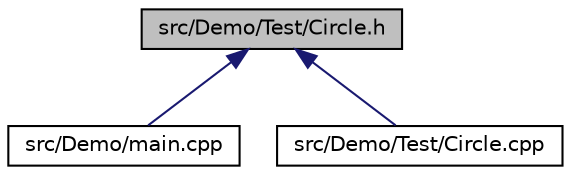 digraph "src/Demo/Test/Circle.h"
{
  edge [fontname="Helvetica",fontsize="10",labelfontname="Helvetica",labelfontsize="10"];
  node [fontname="Helvetica",fontsize="10",shape=record];
  Node1 [label="src/Demo/Test/Circle.h",height=0.2,width=0.4,color="black", fillcolor="grey75", style="filled" fontcolor="black"];
  Node1 -> Node2 [dir="back",color="midnightblue",fontsize="10",style="solid"];
  Node2 [label="src/Demo/main.cpp",height=0.2,width=0.4,color="black", fillcolor="white", style="filled",URL="$_demo_2main_8cpp.html"];
  Node1 -> Node3 [dir="back",color="midnightblue",fontsize="10",style="solid"];
  Node3 [label="src/Demo/Test/Circle.cpp",height=0.2,width=0.4,color="black", fillcolor="white", style="filled",URL="$_circle_8cpp.html"];
}
